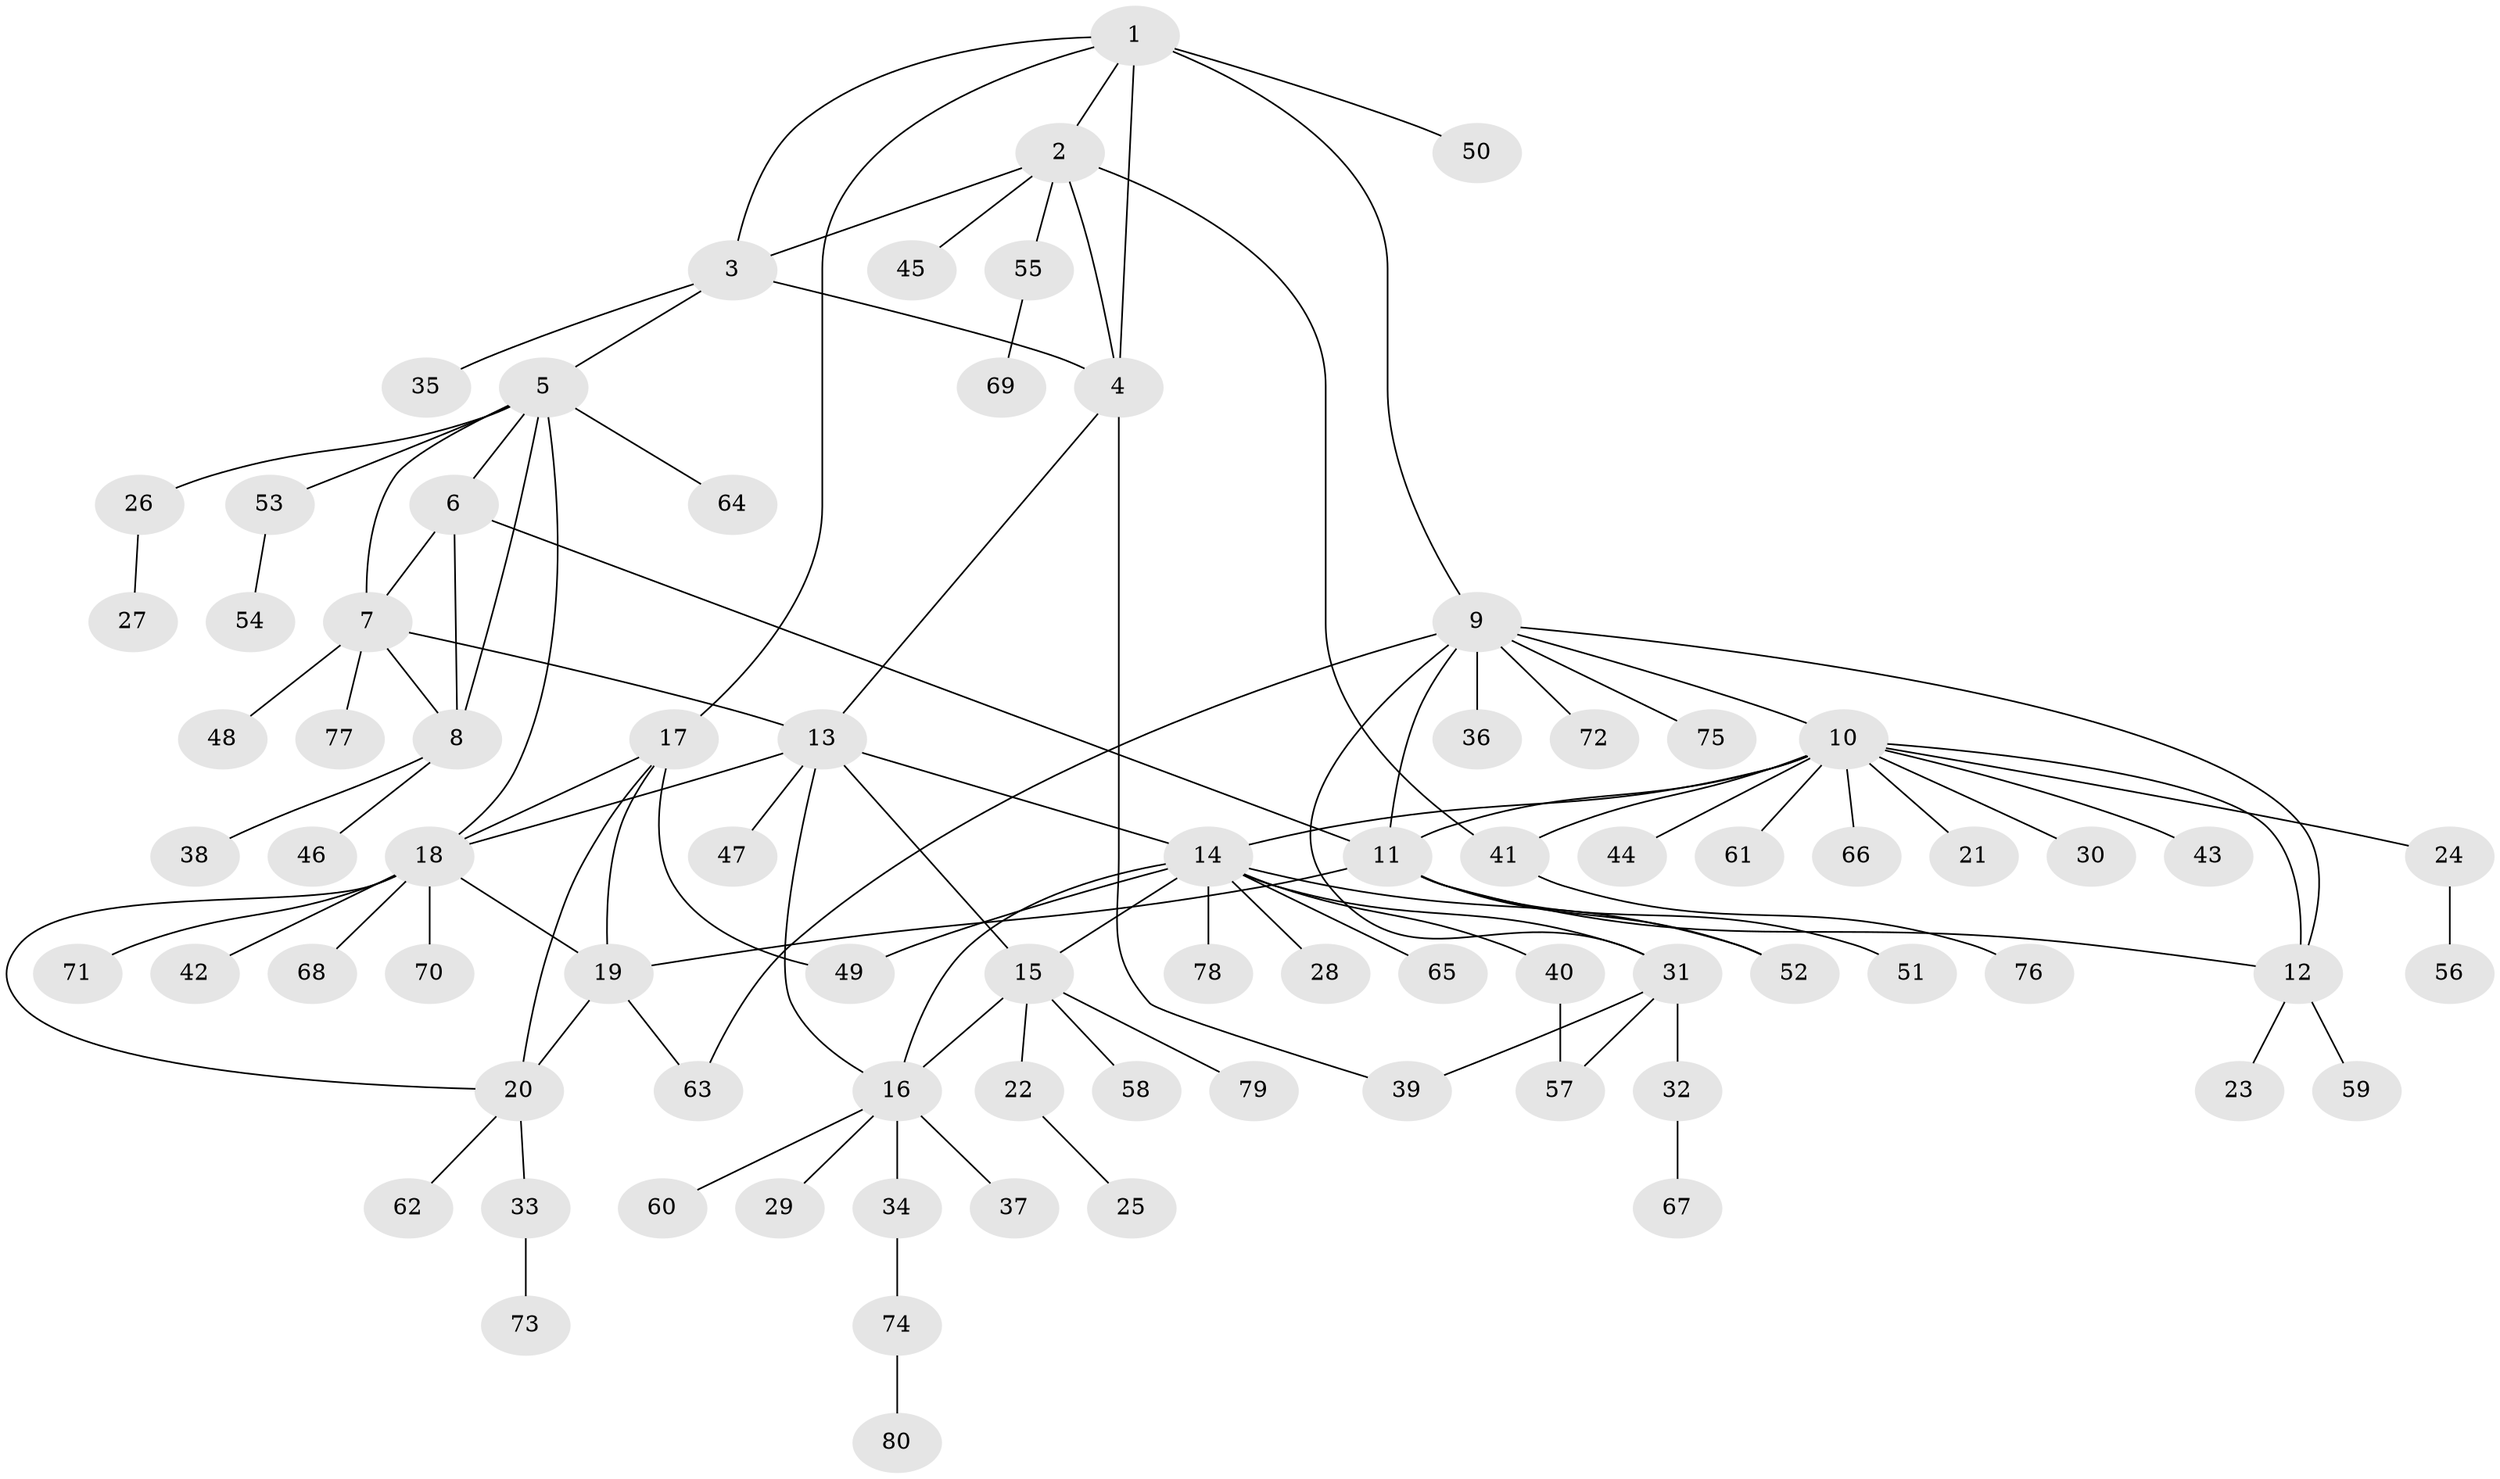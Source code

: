 // Generated by graph-tools (version 1.1) at 2025/37/03/09/25 02:37:39]
// undirected, 80 vertices, 107 edges
graph export_dot {
graph [start="1"]
  node [color=gray90,style=filled];
  1;
  2;
  3;
  4;
  5;
  6;
  7;
  8;
  9;
  10;
  11;
  12;
  13;
  14;
  15;
  16;
  17;
  18;
  19;
  20;
  21;
  22;
  23;
  24;
  25;
  26;
  27;
  28;
  29;
  30;
  31;
  32;
  33;
  34;
  35;
  36;
  37;
  38;
  39;
  40;
  41;
  42;
  43;
  44;
  45;
  46;
  47;
  48;
  49;
  50;
  51;
  52;
  53;
  54;
  55;
  56;
  57;
  58;
  59;
  60;
  61;
  62;
  63;
  64;
  65;
  66;
  67;
  68;
  69;
  70;
  71;
  72;
  73;
  74;
  75;
  76;
  77;
  78;
  79;
  80;
  1 -- 2;
  1 -- 3;
  1 -- 4;
  1 -- 9;
  1 -- 17;
  1 -- 50;
  2 -- 3;
  2 -- 4;
  2 -- 41;
  2 -- 45;
  2 -- 55;
  3 -- 4;
  3 -- 5;
  3 -- 35;
  4 -- 13;
  4 -- 39;
  5 -- 6;
  5 -- 7;
  5 -- 8;
  5 -- 18;
  5 -- 26;
  5 -- 53;
  5 -- 64;
  6 -- 7;
  6 -- 8;
  6 -- 11;
  7 -- 8;
  7 -- 13;
  7 -- 48;
  7 -- 77;
  8 -- 38;
  8 -- 46;
  9 -- 10;
  9 -- 11;
  9 -- 12;
  9 -- 31;
  9 -- 36;
  9 -- 63;
  9 -- 72;
  9 -- 75;
  10 -- 11;
  10 -- 12;
  10 -- 14;
  10 -- 21;
  10 -- 24;
  10 -- 30;
  10 -- 41;
  10 -- 43;
  10 -- 44;
  10 -- 61;
  10 -- 66;
  11 -- 12;
  11 -- 19;
  11 -- 51;
  11 -- 52;
  12 -- 23;
  12 -- 59;
  13 -- 14;
  13 -- 15;
  13 -- 16;
  13 -- 18;
  13 -- 47;
  14 -- 15;
  14 -- 16;
  14 -- 28;
  14 -- 31;
  14 -- 40;
  14 -- 49;
  14 -- 52;
  14 -- 65;
  14 -- 78;
  15 -- 16;
  15 -- 22;
  15 -- 58;
  15 -- 79;
  16 -- 29;
  16 -- 34;
  16 -- 37;
  16 -- 60;
  17 -- 18;
  17 -- 19;
  17 -- 20;
  17 -- 49;
  18 -- 19;
  18 -- 20;
  18 -- 42;
  18 -- 68;
  18 -- 70;
  18 -- 71;
  19 -- 20;
  19 -- 63;
  20 -- 33;
  20 -- 62;
  22 -- 25;
  24 -- 56;
  26 -- 27;
  31 -- 32;
  31 -- 39;
  31 -- 57;
  32 -- 67;
  33 -- 73;
  34 -- 74;
  40 -- 57;
  41 -- 76;
  53 -- 54;
  55 -- 69;
  74 -- 80;
}
